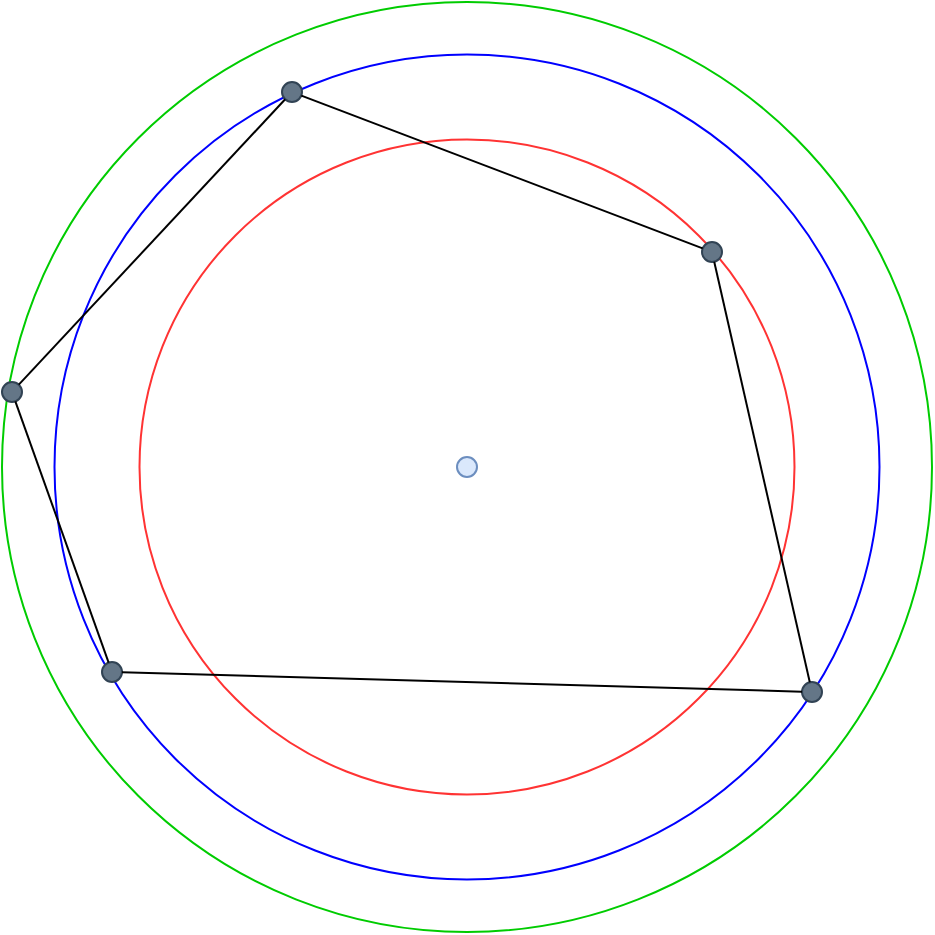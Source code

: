 <mxfile version="20.7.4" type="device"><diagram id="5vn0F_S0M7BNMmMegnpa" name="Stránka-1"><mxGraphModel dx="778" dy="466" grid="1" gridSize="10" guides="1" tooltips="1" connect="1" arrows="1" fold="1" page="1" pageScale="1" pageWidth="827" pageHeight="1169" math="0" shadow="0"><root><mxCell id="0"/><mxCell id="1" parent="0"/><mxCell id="r_gI88myzFi-zd9G3BdP-7" value="" style="group" vertex="1" connectable="0" parent="1"><mxGeometry x="190" y="260" width="465" height="465" as="geometry"/></mxCell><mxCell id="r_gI88myzFi-zd9G3BdP-1" value="" style="ellipse;whiteSpace=wrap;html=1;aspect=fixed;fillStyle=auto;fillColor=none;strokeColor=#FF3333;" vertex="1" parent="r_gI88myzFi-zd9G3BdP-7"><mxGeometry x="68.75" y="68.75" width="327.5" height="327.5" as="geometry"/></mxCell><mxCell id="r_gI88myzFi-zd9G3BdP-5" value="" style="ellipse;whiteSpace=wrap;html=1;aspect=fixed;fillStyle=auto;fillColor=none;strokeColor=#0000FF;" vertex="1" parent="r_gI88myzFi-zd9G3BdP-7"><mxGeometry x="26.25" y="26.25" width="412.5" height="412.5" as="geometry"/></mxCell><mxCell id="r_gI88myzFi-zd9G3BdP-6" value="" style="ellipse;whiteSpace=wrap;html=1;aspect=fixed;fillStyle=auto;fillColor=none;strokeColor=#00CC00;" vertex="1" parent="r_gI88myzFi-zd9G3BdP-7"><mxGeometry width="465" height="465" as="geometry"/></mxCell><mxCell id="hj-P2PBfTd4KS24yvcmp-2" value="" style="ellipse;whiteSpace=wrap;html=1;aspect=fixed;fillColor=#dae8fc;strokeColor=#6c8ebf;" parent="r_gI88myzFi-zd9G3BdP-7" vertex="1"><mxGeometry x="227.5" y="227.5" width="10" height="10" as="geometry"/></mxCell><mxCell id="3cCRhmZwnVvqshvg6xfA-20" value="" style="ellipse;whiteSpace=wrap;html=1;aspect=fixed;fillColor=#647687;fontColor=#ffffff;strokeColor=#314354;" parent="r_gI88myzFi-zd9G3BdP-7" vertex="1"><mxGeometry x="350" y="120" width="10" height="10" as="geometry"/></mxCell><mxCell id="3cCRhmZwnVvqshvg6xfA-18" value="" style="ellipse;whiteSpace=wrap;html=1;aspect=fixed;fillColor=#647687;fontColor=#ffffff;strokeColor=#314354;" parent="r_gI88myzFi-zd9G3BdP-7" vertex="1"><mxGeometry x="400" y="340" width="10" height="10" as="geometry"/></mxCell><mxCell id="3cCRhmZwnVvqshvg6xfA-21" value="" style="endArrow=none;html=1;rounded=0;" parent="r_gI88myzFi-zd9G3BdP-7" source="3cCRhmZwnVvqshvg6xfA-18" target="3cCRhmZwnVvqshvg6xfA-20" edge="1"><mxGeometry width="50" height="50" relative="1" as="geometry"><mxPoint x="-60" y="-181.25" as="sourcePoint"/><mxPoint x="-50" y="-191.25" as="targetPoint"/></mxGeometry></mxCell><mxCell id="3cCRhmZwnVvqshvg6xfA-10" value="" style="ellipse;whiteSpace=wrap;html=1;aspect=fixed;fillColor=#647687;fontColor=#ffffff;strokeColor=#314354;" parent="r_gI88myzFi-zd9G3BdP-7" vertex="1"><mxGeometry x="50" y="330" width="10" height="10" as="geometry"/></mxCell><mxCell id="3cCRhmZwnVvqshvg6xfA-19" value="" style="endArrow=none;html=1;rounded=0;" parent="r_gI88myzFi-zd9G3BdP-7" source="3cCRhmZwnVvqshvg6xfA-10" target="3cCRhmZwnVvqshvg6xfA-18" edge="1"><mxGeometry width="50" height="50" relative="1" as="geometry"><mxPoint x="-190" y="-191.25" as="sourcePoint"/><mxPoint x="-100" y="-181.25" as="targetPoint"/></mxGeometry></mxCell><mxCell id="3cCRhmZwnVvqshvg6xfA-3" value="" style="ellipse;whiteSpace=wrap;html=1;aspect=fixed;fillColor=#647687;fontColor=#ffffff;strokeColor=#314354;" parent="r_gI88myzFi-zd9G3BdP-7" vertex="1"><mxGeometry y="190" width="10" height="10" as="geometry"/></mxCell><mxCell id="3cCRhmZwnVvqshvg6xfA-22" value="" style="endArrow=none;html=1;rounded=0;" parent="r_gI88myzFi-zd9G3BdP-7" source="3cCRhmZwnVvqshvg6xfA-3" target="3cCRhmZwnVvqshvg6xfA-10" edge="1"><mxGeometry width="50" height="50" relative="1" as="geometry"><mxPoint x="-110" y="-151.25" as="sourcePoint"/><mxPoint x="-180" y="-151.25" as="targetPoint"/></mxGeometry></mxCell><mxCell id="r_gI88myzFi-zd9G3BdP-2" value="" style="ellipse;whiteSpace=wrap;html=1;aspect=fixed;fillColor=#647687;fontColor=#ffffff;strokeColor=#314354;" vertex="1" parent="r_gI88myzFi-zd9G3BdP-7"><mxGeometry x="140" y="40" width="10" height="10" as="geometry"/></mxCell><mxCell id="r_gI88myzFi-zd9G3BdP-3" value="" style="endArrow=none;html=1;rounded=0;" edge="1" parent="r_gI88myzFi-zd9G3BdP-7" source="r_gI88myzFi-zd9G3BdP-2" target="3cCRhmZwnVvqshvg6xfA-3"><mxGeometry width="50" height="50" relative="1" as="geometry"><mxPoint x="-32.11" y="-251.04" as="sourcePoint"/><mxPoint x="40" y="-280" as="targetPoint"/></mxGeometry></mxCell><mxCell id="r_gI88myzFi-zd9G3BdP-14" value="" style="endArrow=none;html=1;rounded=0;" edge="1" parent="r_gI88myzFi-zd9G3BdP-7" source="r_gI88myzFi-zd9G3BdP-2" target="3cCRhmZwnVvqshvg6xfA-20"><mxGeometry width="50" height="50" relative="1" as="geometry"><mxPoint x="260" y="-20" as="sourcePoint"/><mxPoint x="480" y="90.914" as="targetPoint"/></mxGeometry></mxCell></root></mxGraphModel></diagram></mxfile>